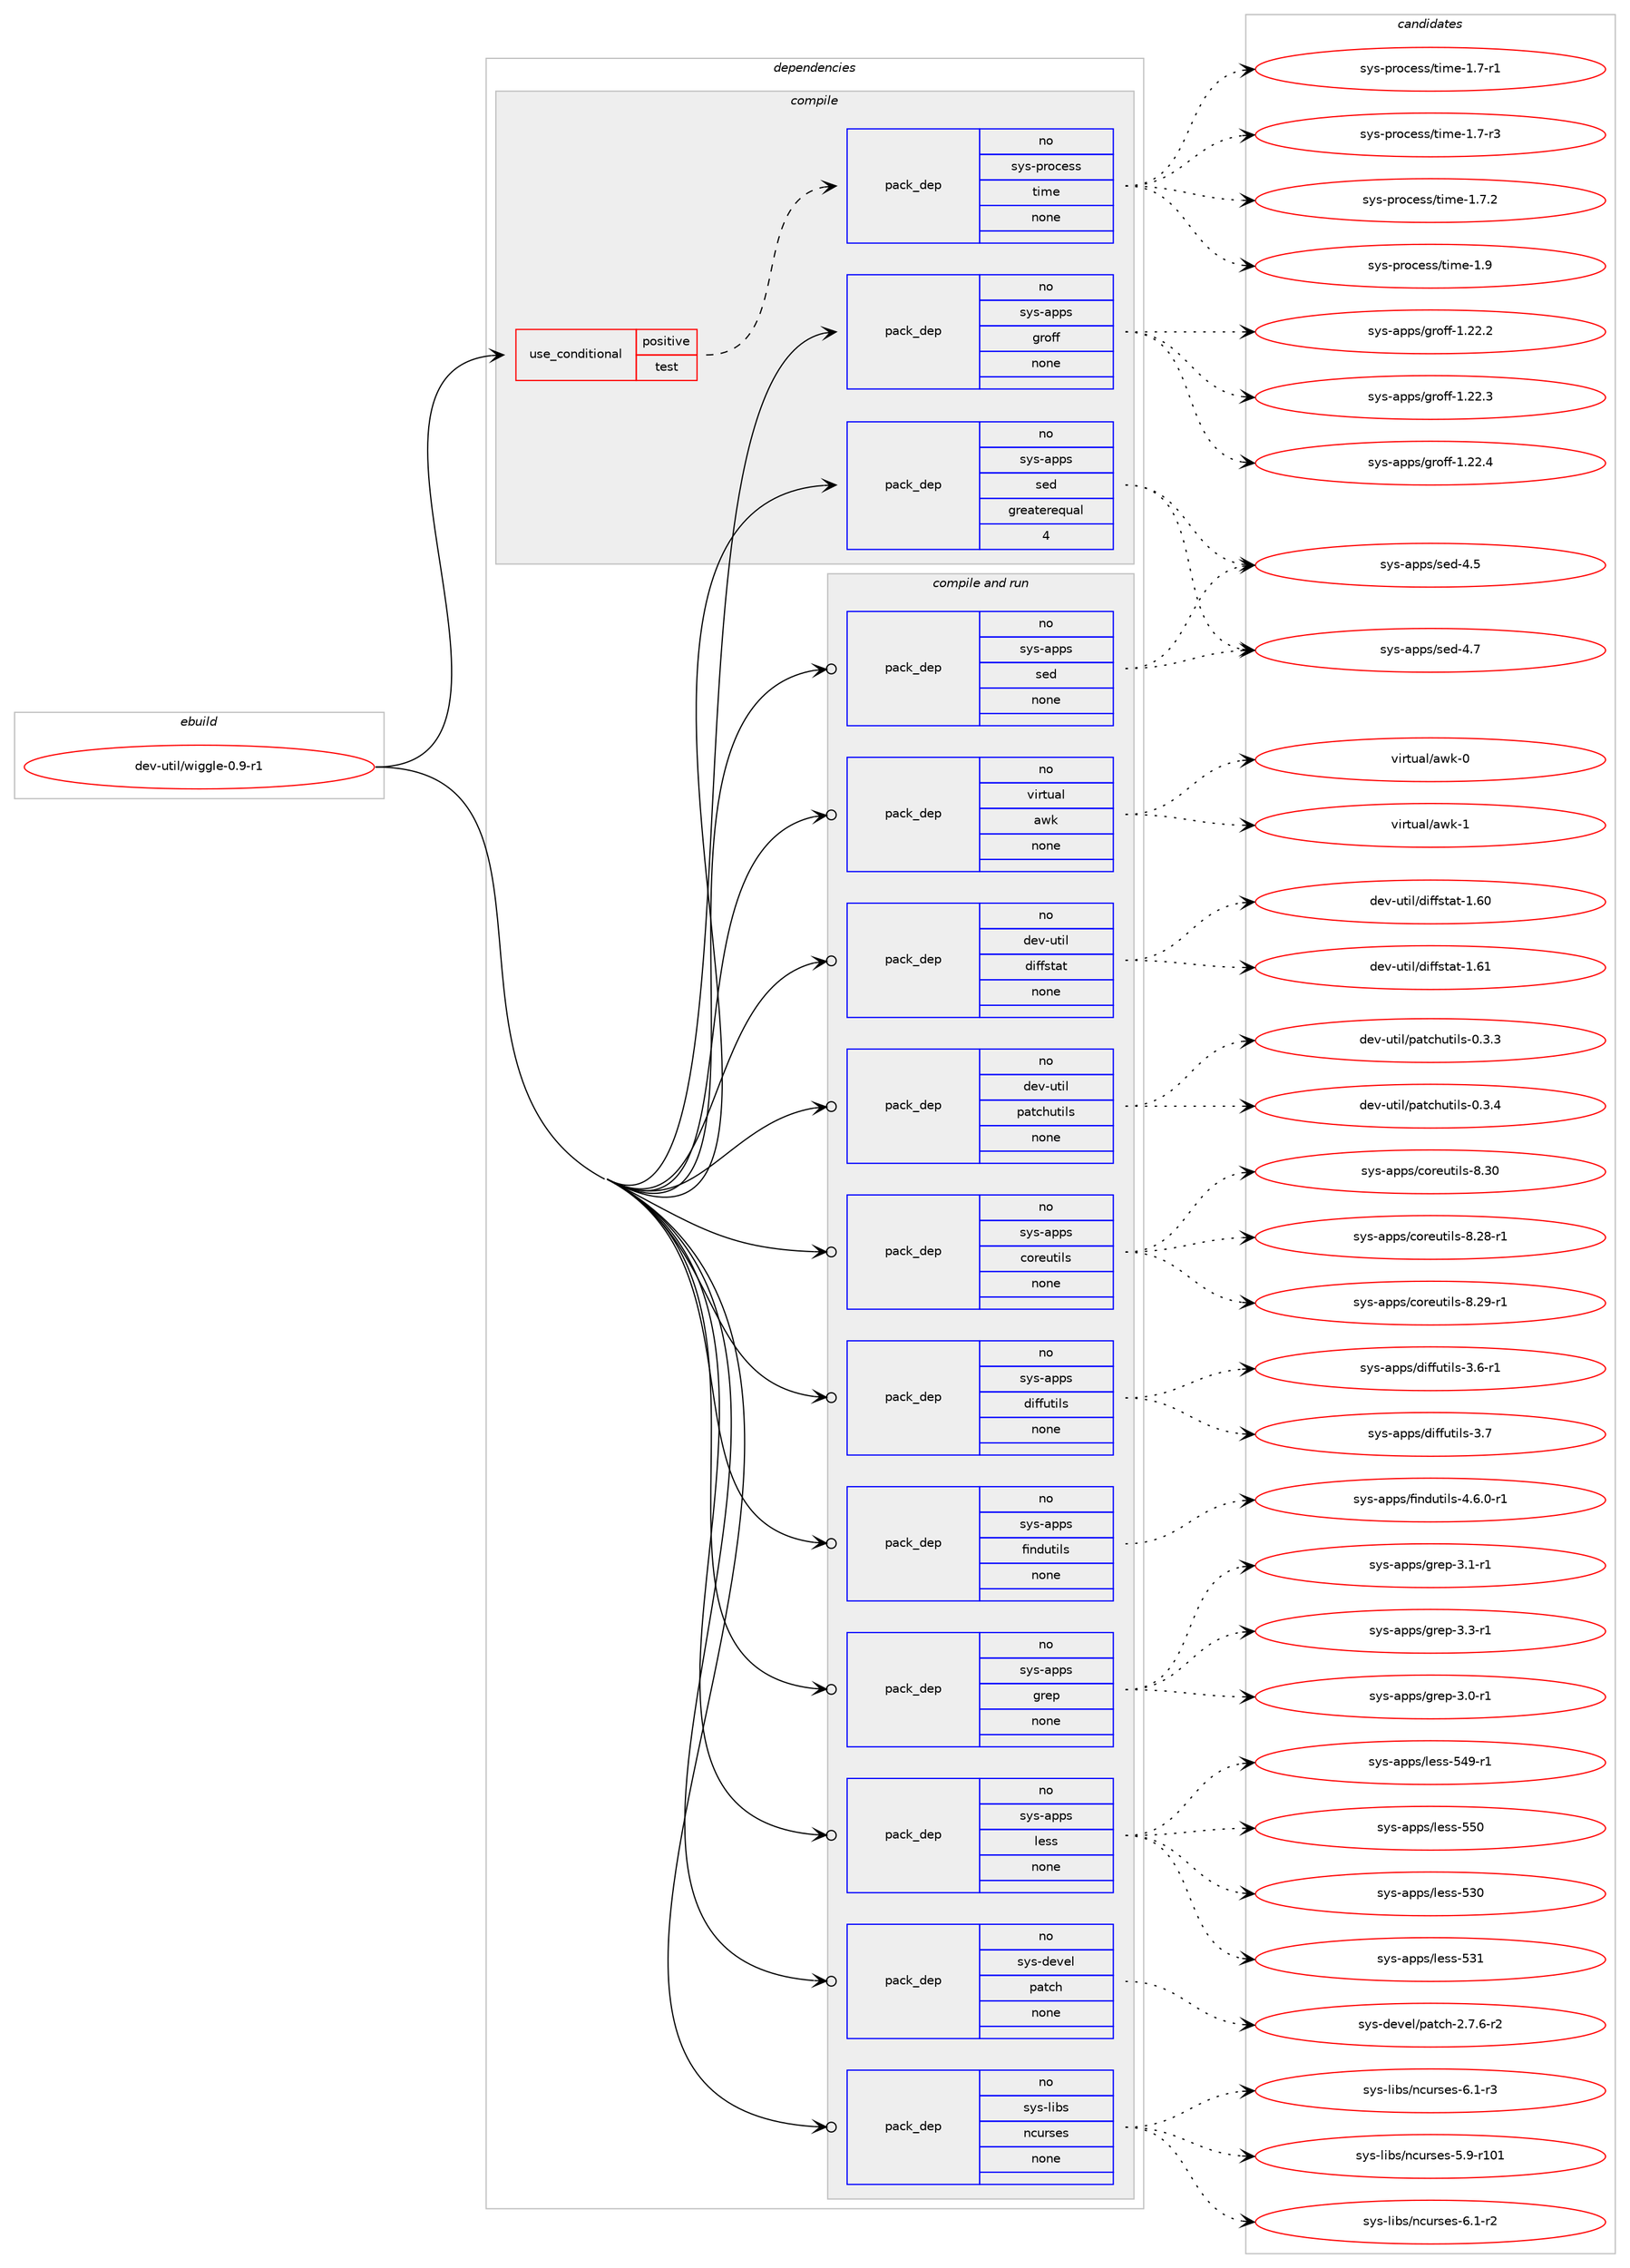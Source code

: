 digraph prolog {

# *************
# Graph options
# *************

newrank=true;
concentrate=true;
compound=true;
graph [rankdir=LR,fontname=Helvetica,fontsize=10,ranksep=1.5];#, ranksep=2.5, nodesep=0.2];
edge  [arrowhead=vee];
node  [fontname=Helvetica,fontsize=10];

# **********
# The ebuild
# **********

subgraph cluster_leftcol {
color=gray;
rank=same;
label=<<i>ebuild</i>>;
id [label="dev-util/wiggle-0.9-r1", color=red, width=4, href="../dev-util/wiggle-0.9-r1.svg"];
}

# ****************
# The dependencies
# ****************

subgraph cluster_midcol {
color=gray;
label=<<i>dependencies</i>>;
subgraph cluster_compile {
fillcolor="#eeeeee";
style=filled;
label=<<i>compile</i>>;
subgraph cond425238 {
dependency1549944 [label=<<TABLE BORDER="0" CELLBORDER="1" CELLSPACING="0" CELLPADDING="4"><TR><TD ROWSPAN="3" CELLPADDING="10">use_conditional</TD></TR><TR><TD>positive</TD></TR><TR><TD>test</TD></TR></TABLE>>, shape=none, color=red];
subgraph pack1100967 {
dependency1549945 [label=<<TABLE BORDER="0" CELLBORDER="1" CELLSPACING="0" CELLPADDING="4" WIDTH="220"><TR><TD ROWSPAN="6" CELLPADDING="30">pack_dep</TD></TR><TR><TD WIDTH="110">no</TD></TR><TR><TD>sys-process</TD></TR><TR><TD>time</TD></TR><TR><TD>none</TD></TR><TR><TD></TD></TR></TABLE>>, shape=none, color=blue];
}
dependency1549944:e -> dependency1549945:w [weight=20,style="dashed",arrowhead="vee"];
}
id:e -> dependency1549944:w [weight=20,style="solid",arrowhead="vee"];
subgraph pack1100968 {
dependency1549946 [label=<<TABLE BORDER="0" CELLBORDER="1" CELLSPACING="0" CELLPADDING="4" WIDTH="220"><TR><TD ROWSPAN="6" CELLPADDING="30">pack_dep</TD></TR><TR><TD WIDTH="110">no</TD></TR><TR><TD>sys-apps</TD></TR><TR><TD>groff</TD></TR><TR><TD>none</TD></TR><TR><TD></TD></TR></TABLE>>, shape=none, color=blue];
}
id:e -> dependency1549946:w [weight=20,style="solid",arrowhead="vee"];
subgraph pack1100969 {
dependency1549947 [label=<<TABLE BORDER="0" CELLBORDER="1" CELLSPACING="0" CELLPADDING="4" WIDTH="220"><TR><TD ROWSPAN="6" CELLPADDING="30">pack_dep</TD></TR><TR><TD WIDTH="110">no</TD></TR><TR><TD>sys-apps</TD></TR><TR><TD>sed</TD></TR><TR><TD>greaterequal</TD></TR><TR><TD>4</TD></TR></TABLE>>, shape=none, color=blue];
}
id:e -> dependency1549947:w [weight=20,style="solid",arrowhead="vee"];
}
subgraph cluster_compileandrun {
fillcolor="#eeeeee";
style=filled;
label=<<i>compile and run</i>>;
subgraph pack1100970 {
dependency1549948 [label=<<TABLE BORDER="0" CELLBORDER="1" CELLSPACING="0" CELLPADDING="4" WIDTH="220"><TR><TD ROWSPAN="6" CELLPADDING="30">pack_dep</TD></TR><TR><TD WIDTH="110">no</TD></TR><TR><TD>dev-util</TD></TR><TR><TD>diffstat</TD></TR><TR><TD>none</TD></TR><TR><TD></TD></TR></TABLE>>, shape=none, color=blue];
}
id:e -> dependency1549948:w [weight=20,style="solid",arrowhead="odotvee"];
subgraph pack1100971 {
dependency1549949 [label=<<TABLE BORDER="0" CELLBORDER="1" CELLSPACING="0" CELLPADDING="4" WIDTH="220"><TR><TD ROWSPAN="6" CELLPADDING="30">pack_dep</TD></TR><TR><TD WIDTH="110">no</TD></TR><TR><TD>dev-util</TD></TR><TR><TD>patchutils</TD></TR><TR><TD>none</TD></TR><TR><TD></TD></TR></TABLE>>, shape=none, color=blue];
}
id:e -> dependency1549949:w [weight=20,style="solid",arrowhead="odotvee"];
subgraph pack1100972 {
dependency1549950 [label=<<TABLE BORDER="0" CELLBORDER="1" CELLSPACING="0" CELLPADDING="4" WIDTH="220"><TR><TD ROWSPAN="6" CELLPADDING="30">pack_dep</TD></TR><TR><TD WIDTH="110">no</TD></TR><TR><TD>sys-apps</TD></TR><TR><TD>coreutils</TD></TR><TR><TD>none</TD></TR><TR><TD></TD></TR></TABLE>>, shape=none, color=blue];
}
id:e -> dependency1549950:w [weight=20,style="solid",arrowhead="odotvee"];
subgraph pack1100973 {
dependency1549951 [label=<<TABLE BORDER="0" CELLBORDER="1" CELLSPACING="0" CELLPADDING="4" WIDTH="220"><TR><TD ROWSPAN="6" CELLPADDING="30">pack_dep</TD></TR><TR><TD WIDTH="110">no</TD></TR><TR><TD>sys-apps</TD></TR><TR><TD>diffutils</TD></TR><TR><TD>none</TD></TR><TR><TD></TD></TR></TABLE>>, shape=none, color=blue];
}
id:e -> dependency1549951:w [weight=20,style="solid",arrowhead="odotvee"];
subgraph pack1100974 {
dependency1549952 [label=<<TABLE BORDER="0" CELLBORDER="1" CELLSPACING="0" CELLPADDING="4" WIDTH="220"><TR><TD ROWSPAN="6" CELLPADDING="30">pack_dep</TD></TR><TR><TD WIDTH="110">no</TD></TR><TR><TD>sys-apps</TD></TR><TR><TD>findutils</TD></TR><TR><TD>none</TD></TR><TR><TD></TD></TR></TABLE>>, shape=none, color=blue];
}
id:e -> dependency1549952:w [weight=20,style="solid",arrowhead="odotvee"];
subgraph pack1100975 {
dependency1549953 [label=<<TABLE BORDER="0" CELLBORDER="1" CELLSPACING="0" CELLPADDING="4" WIDTH="220"><TR><TD ROWSPAN="6" CELLPADDING="30">pack_dep</TD></TR><TR><TD WIDTH="110">no</TD></TR><TR><TD>sys-apps</TD></TR><TR><TD>grep</TD></TR><TR><TD>none</TD></TR><TR><TD></TD></TR></TABLE>>, shape=none, color=blue];
}
id:e -> dependency1549953:w [weight=20,style="solid",arrowhead="odotvee"];
subgraph pack1100976 {
dependency1549954 [label=<<TABLE BORDER="0" CELLBORDER="1" CELLSPACING="0" CELLPADDING="4" WIDTH="220"><TR><TD ROWSPAN="6" CELLPADDING="30">pack_dep</TD></TR><TR><TD WIDTH="110">no</TD></TR><TR><TD>sys-apps</TD></TR><TR><TD>less</TD></TR><TR><TD>none</TD></TR><TR><TD></TD></TR></TABLE>>, shape=none, color=blue];
}
id:e -> dependency1549954:w [weight=20,style="solid",arrowhead="odotvee"];
subgraph pack1100977 {
dependency1549955 [label=<<TABLE BORDER="0" CELLBORDER="1" CELLSPACING="0" CELLPADDING="4" WIDTH="220"><TR><TD ROWSPAN="6" CELLPADDING="30">pack_dep</TD></TR><TR><TD WIDTH="110">no</TD></TR><TR><TD>sys-apps</TD></TR><TR><TD>sed</TD></TR><TR><TD>none</TD></TR><TR><TD></TD></TR></TABLE>>, shape=none, color=blue];
}
id:e -> dependency1549955:w [weight=20,style="solid",arrowhead="odotvee"];
subgraph pack1100978 {
dependency1549956 [label=<<TABLE BORDER="0" CELLBORDER="1" CELLSPACING="0" CELLPADDING="4" WIDTH="220"><TR><TD ROWSPAN="6" CELLPADDING="30">pack_dep</TD></TR><TR><TD WIDTH="110">no</TD></TR><TR><TD>sys-devel</TD></TR><TR><TD>patch</TD></TR><TR><TD>none</TD></TR><TR><TD></TD></TR></TABLE>>, shape=none, color=blue];
}
id:e -> dependency1549956:w [weight=20,style="solid",arrowhead="odotvee"];
subgraph pack1100979 {
dependency1549957 [label=<<TABLE BORDER="0" CELLBORDER="1" CELLSPACING="0" CELLPADDING="4" WIDTH="220"><TR><TD ROWSPAN="6" CELLPADDING="30">pack_dep</TD></TR><TR><TD WIDTH="110">no</TD></TR><TR><TD>sys-libs</TD></TR><TR><TD>ncurses</TD></TR><TR><TD>none</TD></TR><TR><TD></TD></TR></TABLE>>, shape=none, color=blue];
}
id:e -> dependency1549957:w [weight=20,style="solid",arrowhead="odotvee"];
subgraph pack1100980 {
dependency1549958 [label=<<TABLE BORDER="0" CELLBORDER="1" CELLSPACING="0" CELLPADDING="4" WIDTH="220"><TR><TD ROWSPAN="6" CELLPADDING="30">pack_dep</TD></TR><TR><TD WIDTH="110">no</TD></TR><TR><TD>virtual</TD></TR><TR><TD>awk</TD></TR><TR><TD>none</TD></TR><TR><TD></TD></TR></TABLE>>, shape=none, color=blue];
}
id:e -> dependency1549958:w [weight=20,style="solid",arrowhead="odotvee"];
}
subgraph cluster_run {
fillcolor="#eeeeee";
style=filled;
label=<<i>run</i>>;
}
}

# **************
# The candidates
# **************

subgraph cluster_choices {
rank=same;
color=gray;
label=<<i>candidates</i>>;

subgraph choice1100967 {
color=black;
nodesep=1;
choice115121115451121141119910111511547116105109101454946554511449 [label="sys-process/time-1.7-r1", color=red, width=4,href="../sys-process/time-1.7-r1.svg"];
choice115121115451121141119910111511547116105109101454946554511451 [label="sys-process/time-1.7-r3", color=red, width=4,href="../sys-process/time-1.7-r3.svg"];
choice115121115451121141119910111511547116105109101454946554650 [label="sys-process/time-1.7.2", color=red, width=4,href="../sys-process/time-1.7.2.svg"];
choice11512111545112114111991011151154711610510910145494657 [label="sys-process/time-1.9", color=red, width=4,href="../sys-process/time-1.9.svg"];
dependency1549945:e -> choice115121115451121141119910111511547116105109101454946554511449:w [style=dotted,weight="100"];
dependency1549945:e -> choice115121115451121141119910111511547116105109101454946554511451:w [style=dotted,weight="100"];
dependency1549945:e -> choice115121115451121141119910111511547116105109101454946554650:w [style=dotted,weight="100"];
dependency1549945:e -> choice11512111545112114111991011151154711610510910145494657:w [style=dotted,weight="100"];
}
subgraph choice1100968 {
color=black;
nodesep=1;
choice11512111545971121121154710311411110210245494650504650 [label="sys-apps/groff-1.22.2", color=red, width=4,href="../sys-apps/groff-1.22.2.svg"];
choice11512111545971121121154710311411110210245494650504651 [label="sys-apps/groff-1.22.3", color=red, width=4,href="../sys-apps/groff-1.22.3.svg"];
choice11512111545971121121154710311411110210245494650504652 [label="sys-apps/groff-1.22.4", color=red, width=4,href="../sys-apps/groff-1.22.4.svg"];
dependency1549946:e -> choice11512111545971121121154710311411110210245494650504650:w [style=dotted,weight="100"];
dependency1549946:e -> choice11512111545971121121154710311411110210245494650504651:w [style=dotted,weight="100"];
dependency1549946:e -> choice11512111545971121121154710311411110210245494650504652:w [style=dotted,weight="100"];
}
subgraph choice1100969 {
color=black;
nodesep=1;
choice11512111545971121121154711510110045524653 [label="sys-apps/sed-4.5", color=red, width=4,href="../sys-apps/sed-4.5.svg"];
choice11512111545971121121154711510110045524655 [label="sys-apps/sed-4.7", color=red, width=4,href="../sys-apps/sed-4.7.svg"];
dependency1549947:e -> choice11512111545971121121154711510110045524653:w [style=dotted,weight="100"];
dependency1549947:e -> choice11512111545971121121154711510110045524655:w [style=dotted,weight="100"];
}
subgraph choice1100970 {
color=black;
nodesep=1;
choice1001011184511711610510847100105102102115116971164549465448 [label="dev-util/diffstat-1.60", color=red, width=4,href="../dev-util/diffstat-1.60.svg"];
choice1001011184511711610510847100105102102115116971164549465449 [label="dev-util/diffstat-1.61", color=red, width=4,href="../dev-util/diffstat-1.61.svg"];
dependency1549948:e -> choice1001011184511711610510847100105102102115116971164549465448:w [style=dotted,weight="100"];
dependency1549948:e -> choice1001011184511711610510847100105102102115116971164549465449:w [style=dotted,weight="100"];
}
subgraph choice1100971 {
color=black;
nodesep=1;
choice10010111845117116105108471129711699104117116105108115454846514651 [label="dev-util/patchutils-0.3.3", color=red, width=4,href="../dev-util/patchutils-0.3.3.svg"];
choice10010111845117116105108471129711699104117116105108115454846514652 [label="dev-util/patchutils-0.3.4", color=red, width=4,href="../dev-util/patchutils-0.3.4.svg"];
dependency1549949:e -> choice10010111845117116105108471129711699104117116105108115454846514651:w [style=dotted,weight="100"];
dependency1549949:e -> choice10010111845117116105108471129711699104117116105108115454846514652:w [style=dotted,weight="100"];
}
subgraph choice1100972 {
color=black;
nodesep=1;
choice1151211154597112112115479911111410111711610510811545564650564511449 [label="sys-apps/coreutils-8.28-r1", color=red, width=4,href="../sys-apps/coreutils-8.28-r1.svg"];
choice1151211154597112112115479911111410111711610510811545564650574511449 [label="sys-apps/coreutils-8.29-r1", color=red, width=4,href="../sys-apps/coreutils-8.29-r1.svg"];
choice115121115459711211211547991111141011171161051081154556465148 [label="sys-apps/coreutils-8.30", color=red, width=4,href="../sys-apps/coreutils-8.30.svg"];
dependency1549950:e -> choice1151211154597112112115479911111410111711610510811545564650564511449:w [style=dotted,weight="100"];
dependency1549950:e -> choice1151211154597112112115479911111410111711610510811545564650574511449:w [style=dotted,weight="100"];
dependency1549950:e -> choice115121115459711211211547991111141011171161051081154556465148:w [style=dotted,weight="100"];
}
subgraph choice1100973 {
color=black;
nodesep=1;
choice115121115459711211211547100105102102117116105108115455146544511449 [label="sys-apps/diffutils-3.6-r1", color=red, width=4,href="../sys-apps/diffutils-3.6-r1.svg"];
choice11512111545971121121154710010510210211711610510811545514655 [label="sys-apps/diffutils-3.7", color=red, width=4,href="../sys-apps/diffutils-3.7.svg"];
dependency1549951:e -> choice115121115459711211211547100105102102117116105108115455146544511449:w [style=dotted,weight="100"];
dependency1549951:e -> choice11512111545971121121154710010510210211711610510811545514655:w [style=dotted,weight="100"];
}
subgraph choice1100974 {
color=black;
nodesep=1;
choice1151211154597112112115471021051101001171161051081154552465446484511449 [label="sys-apps/findutils-4.6.0-r1", color=red, width=4,href="../sys-apps/findutils-4.6.0-r1.svg"];
dependency1549952:e -> choice1151211154597112112115471021051101001171161051081154552465446484511449:w [style=dotted,weight="100"];
}
subgraph choice1100975 {
color=black;
nodesep=1;
choice115121115459711211211547103114101112455146484511449 [label="sys-apps/grep-3.0-r1", color=red, width=4,href="../sys-apps/grep-3.0-r1.svg"];
choice115121115459711211211547103114101112455146494511449 [label="sys-apps/grep-3.1-r1", color=red, width=4,href="../sys-apps/grep-3.1-r1.svg"];
choice115121115459711211211547103114101112455146514511449 [label="sys-apps/grep-3.3-r1", color=red, width=4,href="../sys-apps/grep-3.3-r1.svg"];
dependency1549953:e -> choice115121115459711211211547103114101112455146484511449:w [style=dotted,weight="100"];
dependency1549953:e -> choice115121115459711211211547103114101112455146494511449:w [style=dotted,weight="100"];
dependency1549953:e -> choice115121115459711211211547103114101112455146514511449:w [style=dotted,weight="100"];
}
subgraph choice1100976 {
color=black;
nodesep=1;
choice11512111545971121121154710810111511545535148 [label="sys-apps/less-530", color=red, width=4,href="../sys-apps/less-530.svg"];
choice11512111545971121121154710810111511545535149 [label="sys-apps/less-531", color=red, width=4,href="../sys-apps/less-531.svg"];
choice115121115459711211211547108101115115455352574511449 [label="sys-apps/less-549-r1", color=red, width=4,href="../sys-apps/less-549-r1.svg"];
choice11512111545971121121154710810111511545535348 [label="sys-apps/less-550", color=red, width=4,href="../sys-apps/less-550.svg"];
dependency1549954:e -> choice11512111545971121121154710810111511545535148:w [style=dotted,weight="100"];
dependency1549954:e -> choice11512111545971121121154710810111511545535149:w [style=dotted,weight="100"];
dependency1549954:e -> choice115121115459711211211547108101115115455352574511449:w [style=dotted,weight="100"];
dependency1549954:e -> choice11512111545971121121154710810111511545535348:w [style=dotted,weight="100"];
}
subgraph choice1100977 {
color=black;
nodesep=1;
choice11512111545971121121154711510110045524653 [label="sys-apps/sed-4.5", color=red, width=4,href="../sys-apps/sed-4.5.svg"];
choice11512111545971121121154711510110045524655 [label="sys-apps/sed-4.7", color=red, width=4,href="../sys-apps/sed-4.7.svg"];
dependency1549955:e -> choice11512111545971121121154711510110045524653:w [style=dotted,weight="100"];
dependency1549955:e -> choice11512111545971121121154711510110045524655:w [style=dotted,weight="100"];
}
subgraph choice1100978 {
color=black;
nodesep=1;
choice115121115451001011181011084711297116991044550465546544511450 [label="sys-devel/patch-2.7.6-r2", color=red, width=4,href="../sys-devel/patch-2.7.6-r2.svg"];
dependency1549956:e -> choice115121115451001011181011084711297116991044550465546544511450:w [style=dotted,weight="100"];
}
subgraph choice1100979 {
color=black;
nodesep=1;
choice115121115451081059811547110991171141151011154553465745114494849 [label="sys-libs/ncurses-5.9-r101", color=red, width=4,href="../sys-libs/ncurses-5.9-r101.svg"];
choice11512111545108105981154711099117114115101115455446494511450 [label="sys-libs/ncurses-6.1-r2", color=red, width=4,href="../sys-libs/ncurses-6.1-r2.svg"];
choice11512111545108105981154711099117114115101115455446494511451 [label="sys-libs/ncurses-6.1-r3", color=red, width=4,href="../sys-libs/ncurses-6.1-r3.svg"];
dependency1549957:e -> choice115121115451081059811547110991171141151011154553465745114494849:w [style=dotted,weight="100"];
dependency1549957:e -> choice11512111545108105981154711099117114115101115455446494511450:w [style=dotted,weight="100"];
dependency1549957:e -> choice11512111545108105981154711099117114115101115455446494511451:w [style=dotted,weight="100"];
}
subgraph choice1100980 {
color=black;
nodesep=1;
choice1181051141161179710847971191074548 [label="virtual/awk-0", color=red, width=4,href="../virtual/awk-0.svg"];
choice1181051141161179710847971191074549 [label="virtual/awk-1", color=red, width=4,href="../virtual/awk-1.svg"];
dependency1549958:e -> choice1181051141161179710847971191074548:w [style=dotted,weight="100"];
dependency1549958:e -> choice1181051141161179710847971191074549:w [style=dotted,weight="100"];
}
}

}

